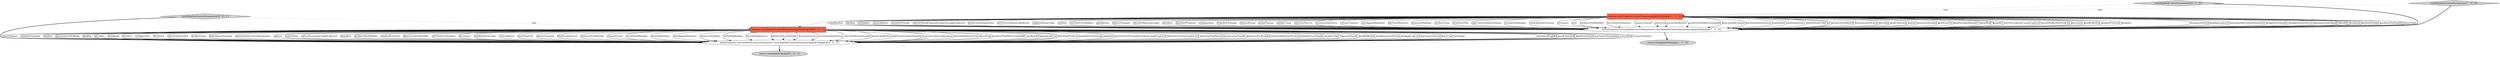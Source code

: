 digraph {
5 [style = filled, label = "return this@@@303@@@['0', '0', '1']", fillcolor = lightgray, shape = ellipse image = "AAA0AAABBB3BBB"];
1 [style = filled, label = "useGlobalSslContextParameters['1', '0', '0']", fillcolor = lightgray, shape = diamond image = "AAA0AAABBB1BBB"];
8 [style = filled, label = "useGlobalSslContextParameters['0', '0', '1']", fillcolor = lightgray, shape = diamond image = "AAA0AAABBB3BBB"];
4 [style = filled, label = "useGlobalSslContextParameters['0', '1', '0']", fillcolor = lightgray, shape = diamond image = "AAA0AAABBB2BBB"];
0 [style = filled, label = "return this@@@295@@@['1', '1', '0']", fillcolor = lightgray, shape = ellipse image = "AAA0AAABBB1BBB"];
3 [style = filled, label = "doSetProperty(\"useGlobalSslContextParameters\",useGlobalSslContextParameters)@@@294@@@['1', '1', '0']", fillcolor = white, shape = ellipse image = "AAA0AAABBB1BBB"];
2 [style = filled, label = "boolean useGlobalSslContextParameters@@@293@@@['1', '1', '0']", fillcolor = tomato, shape = box image = "AAA0AAABBB1BBB"];
6 [style = filled, label = "doSetProperty(\"useGlobalSslContextParameters\",useGlobalSslContextParameters)@@@302@@@['0', '0', '1']", fillcolor = white, shape = ellipse image = "AAA0AAABBB3BBB"];
7 [style = filled, label = "boolean useGlobalSslContextParameters@@@301@@@['0', '0', '1']", fillcolor = tomato, shape = box image = "AAA0AAABBB3BBB"];
2->3 [style = solid, label="reconnectInterval"];
2->3 [style = solid, label="noReplyLogLevel"];
7->6 [style = solid, label="autowiredEnabled"];
2->3 [style = solid, label="useGlobalSslContextParameters"];
2->3 [style = solid, label="bridgeErrorHandler"];
2->3 [style = solid, label="usingExecutorService"];
7->6 [style = solid, label="needClientAuth"];
2->3 [style = solid, label="disconnectOnNoReply"];
7->6 [style = solid, label="keyStoreFormat"];
2->3 [style = solid, label="decoders"];
7->6 [style = solid, label="sslContextParameters"];
2->3 [style = solid, label="broadcast"];
7->6 [style = solid, label="clientMode"];
2->3 [style = solid, label="keyStoreFormat"];
7->6 [style = solid, label="connectTimeout"];
7->6 [style = solid, label="reuseChannel"];
8->6 [style = bold, label=""];
7->6 [style = solid, label="transferExchange"];
2->3 [style = solid, label="producerPoolEnabled"];
2->3 [style = solid, label="bossCount"];
7->6 [style = solid, label="textline"];
7->6 [style = solid, label="disconnectOnNoReply"];
7->6 [style = solid, label="backlog"];
7->6 [style = solid, label="encoders"];
7->6 [style = solid, label="broadcast"];
2->3 [style = solid, label="useByteBuf"];
2->3 [style = solid, label="backlog"];
2->3 [style = solid, label="sslHandler"];
7->6 [style = solid, label="decoders"];
2->3 [style = solid, label="reuseAddress"];
2->3 [style = solid, label="securityProvider"];
7->6 [style = solid, label="configuration"];
2->3 [style = solid, label="serverClosedChannelExceptionCaughtLogLevel"];
7->6 [style = solid, label="reconnect"];
7->6 [style = solid, label="allowDefaultCodec"];
2->3 [style = solid, label="producerPoolMaxActive"];
2->3 [style = solid, label="nettyServerBootstrapFactory"];
7->6 [style = solid, label="workerGroup"];
4->3 [style = bold, label=""];
2->3 [style = solid, label="udpByteArrayCodec"];
7->6 [style = solid, label="lazyChannelCreation"];
2->3 [style = solid, label="textline"];
7->6 [style = solid, label="useGlobalSslContextParameters"];
2->3 [style = solid, label="sslClientCertHeaders"];
7->6 [style = solid, label="options"];
7->6 [style = solid, label="tcpNoDelay"];
2->3 [style = solid, label="passphrase"];
2->3 [style = solid, label="nativeTransport"];
2->3 [style = solid, label="decoderMaxLineLength"];
7->6 [style = solid, label="serverExceptionCaughtLogLevel"];
7->6 [style = solid, label="keepAlive"];
7->6 [style = solid, label="producerPoolMinIdle"];
7->6 [style = solid, label="enabledProtocols"];
7->6 [style = solid, label="allowSerializedHeaders"];
8->7 [style = dotted, label="true"];
7->6 [style = solid, label="sslClientCertHeaders"];
7->6 [style = solid, label="disconnect"];
2->3 [style = solid, label="encoders"];
2->7 [style = dashed, label="0"];
2->3 [style = solid, label="lazyStartProducer"];
7->6 [style = solid, label="udpByteArrayCodec"];
3->0 [style = bold, label=""];
7->6 [style = solid, label="reuseAddress"];
2->3 [style = solid, label="configuration"];
7->6 [style = solid, label="trustStoreFile"];
2->3 [style = solid, label="transferExchange"];
2->3 [style = solid, label="channelGroup"];
7->6 [style = solid, label="nativeTransport"];
7->6 [style = solid, label="keyStoreResource"];
7->6 [style = solid, label="producerPoolMaxIdle"];
2->3 [style = solid, label="reuseChannel"];
7->6 [style = solid, label="channelGroup"];
2->3 [style = solid, label="workerCount"];
2->3 [style = solid, label="executorService"];
4->2 [style = dotted, label="true"];
7->6 [style = solid, label="correlationManager"];
7->6 [style = solid, label="networkInterface"];
2->3 [style = solid, label="trustStoreResource"];
7->6 [style = solid, label="autoAppendDelimiter"];
7->6 [style = solid, label="maximumPoolSize"];
7->6 [style = solid, label="nettyHttpBinding"];
2->3 [style = solid, label="connectTimeout"];
2->3 [style = solid, label="autoAppendDelimiter"];
2->3 [style = solid, label="keyStoreResource"];
2->3 [style = solid, label="maximumPoolSize"];
2->3 [style = solid, label="workerGroup"];
7->6 [style = solid, label="trustStoreResource"];
7->6 [style = solid, label="keyStoreFile"];
1->3 [style = bold, label=""];
2->3 [style = solid, label="trustStoreFile"];
2->3 [style = solid, label="udpConnectionlessSending"];
2->3 [style = solid, label="correlationManager"];
2->3 [style = solid, label="clientInitializerFactory"];
7->6 [style = solid, label="sslHandler"];
7->6 [style = solid, label="executorService"];
7->6 [style = solid, label="serverInitializerFactory"];
7->6 [style = solid, label="decoderMaxLineLength"];
7->6 [style = solid, label="receiveBufferSize"];
7->6 [style = solid, label="udpConnectionlessSending"];
6->5 [style = bold, label=""];
2->3 [style = solid, label="reconnect"];
7->6 [style = solid, label="sync"];
7->6 [style = solid, label="securityConfiguration"];
2->3 [style = solid, label="sync"];
7->6 [style = solid, label="clientInitializerFactory"];
2->3 [style = solid, label="producerPoolMaxIdle"];
7->6 [style = solid, label="bossGroup"];
2->3 [style = solid, label="sslContextParameters"];
7->6 [style = solid, label="producerPoolMinEvictableIdle"];
2->3 [style = solid, label="requestTimeout"];
2->3 [style = solid, label="bossGroup"];
7->6 [style = solid, label="useByteBuf"];
2->3 [style = solid, label="receiveBufferSize"];
2->3 [style = solid, label="producerPoolMinEvictableIdle"];
7->6 [style = solid, label="passphrase"];
7->6 [style = solid, label="ssl"];
2->3 [style = solid, label="lazyChannelCreation"];
2->3 [style = solid, label="serverInitializerFactory"];
2->3 [style = solid, label="tcpNoDelay"];
2->3 [style = solid, label="networkInterface"];
7->6 [style = solid, label="lazyStartProducer"];
2->3 [style = solid, label="allowDefaultCodec"];
2->3 [style = solid, label="ssl"];
7->6 [style = solid, label="headerFilterStrategy"];
7->6 [style = solid, label="delimiter"];
7->6 [style = solid, label="serverClosedChannelExceptionCaughtLogLevel"];
2->3 [style = solid, label="producerPoolMinIdle"];
2->3 [style = solid, label="hostnameVerification"];
2->3 [style = solid, label="encoding"];
2->3 [style = solid, label="needClientAuth"];
2->3 [style = solid, label="options"];
7->6 [style = solid, label="nettyServerBootstrapFactory"];
7->6 [style = solid, label="producerPoolMaxActive"];
7->6 [style = solid, label="securityProvider"];
7->6 [style = solid, label="producerPoolEnabled"];
7->6 [style = solid, label="receiveBufferSizePredictor"];
7->6 [style = solid, label="bridgeErrorHandler"];
7->6 [style = solid, label="workerCount"];
7->6 [style = solid, label="requestTimeout"];
2->3 [style = solid, label="autowiredEnabled"];
2->3 [style = solid, label="keyStoreFile"];
2->3 [style = solid, label="allowSerializedHeaders"];
2->3 [style = solid, label="clientMode"];
7->6 [style = solid, label="sendBufferSize"];
7->6 [style = solid, label="usingExecutorService"];
7->6 [style = solid, label="noReplyLogLevel"];
7->6 [style = solid, label="reconnectInterval"];
2->3 [style = solid, label="keepAlive"];
2->3 [style = solid, label="serverExceptionCaughtLogLevel"];
2->3 [style = solid, label="receiveBufferSizePredictor"];
1->2 [style = dotted, label="true"];
2->3 [style = solid, label="disconnect"];
7->6 [style = solid, label="bossCount"];
2->3 [style = solid, label="sendBufferSize"];
7->6 [style = solid, label="encoding"];
2->3 [style = solid, label="enabledProtocols"];
2->3 [style = solid, label="delimiter"];
}
